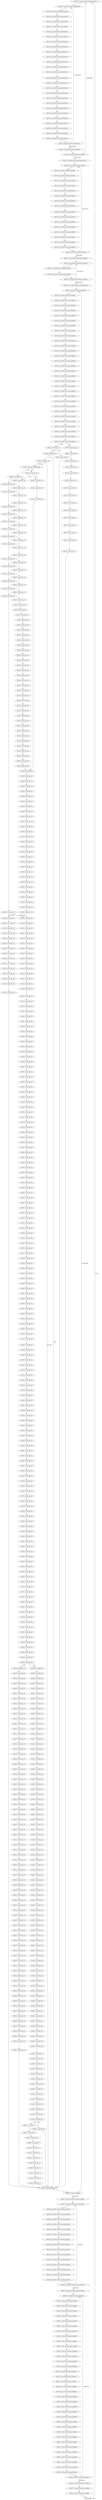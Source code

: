 digraph {
Node0x2a21e70[label="LEGUP_F_main_BB_dotloop_bodyreductionlrp..."];
Node0x2a21cd0[label="LEGUP"];
Node0x2a21cd0 -> Node0x2a21e70[label="<null>"];
Node0x2a21cd0 -> Node0x2a21cd0[label="~<null>"];
Node0x2a21f40[label="LEGUP_F_main_BB_dotloop_bodyreduction"];
Node0x2a21e70 -> Node0x2a21f40;
Node0x2a22010[label="LEGUP_F_main_BB_dotloop_bodyreduction"];
Node0x2a21f40 -> Node0x2a22010;
Node0x2a220e0[label="LEGUP_F_main_BB_dotloop_bodyreduction"];
Node0x2a22010 -> Node0x2a220e0;
Node0x2a221b0[label="LEGUP_F_main_BB_dotloop_bodyreduction"];
Node0x2a220e0 -> Node0x2a221b0;
Node0x2a22280[label="LEGUP_F_main_BB_dotloop_bodyreduction"];
Node0x2a221b0 -> Node0x2a22280;
Node0x2a22350[label="LEGUP_F_main_BB_dotloop_bodyreduction"];
Node0x2a22280 -> Node0x2a22350;
Node0x2a22420[label="LEGUP_F_main_BB_dotloop_bodyreduction"];
Node0x2a22350 -> Node0x2a22420;
Node0x2a224f0[label="LEGUP_F_main_BB_dotloop_bodyreduction"];
Node0x2a22420 -> Node0x2a224f0;
Node0x2a225c0[label="LEGUP_F_main_BB_dotloop_bodyreduction"];
Node0x2a224f0 -> Node0x2a225c0;
Node0x2a22690[label="LEGUP_F_main_BB_dotloop_bodyreduction"];
Node0x2a225c0 -> Node0x2a22690;
Node0x2a22760[label="LEGUP_F_main_BB_dotloop_bodyreduction"];
Node0x2a22690 -> Node0x2a22760;
Node0x2a22830[label="LEGUP_F_main_BB_dotloop_bodyreduction"];
Node0x2a22760 -> Node0x2a22830;
Node0x2a22900[label="LEGUP_F_main_BB_dotloop_bodyreduction"];
Node0x2a22830 -> Node0x2a22900;
Node0x2a229d0[label="LEGUP_F_main_BB_dotloop_bodyreduction"];
Node0x2a22900 -> Node0x2a229d0;
Node0x2a22aa0[label="LEGUP_F_main_BB_dotloop_bodyreduction"];
Node0x2a229d0 -> Node0x2a22aa0;
Node0x2a22b70[label="LEGUP_F_main_BB_dotloop_bodyreduction"];
Node0x2a22aa0 -> Node0x2a22b70;
Node0x2a22c40[label="LEGUP_F_main_BB_dotloop_bodyreduction"];
Node0x2a22b70 -> Node0x2a22c40;
Node0x2a22d10[label="LEGUP_F_main_BB_dotloop_bodyreduction"];
Node0x2a22c40 -> Node0x2a22d10;
Node0x2a22de0[label="LEGUP_F_main_BB_dotloop_bodyreduction"];
Node0x2a22d10 -> Node0x2a22de0;
Node0x2a22eb0[label="LEGUP_F_main_BB_dotloop_bodyreduction"];
Node0x2a22de0 -> Node0x2a22eb0;
Node0x2a22f80[label="LEGUP_F_main_BB_dotloop_bodyreduction"];
Node0x2a22eb0 -> Node0x2a22f80;
Node0x2a23050[label="LEGUP_F_main_BB_dotloop_bodyreduction"];
Node0x2a22f80 -> Node0x2a23050;
Node0x2a23120[label="LEGUP_F_main_BB_dotloop_bodyreduction"];
Node0x2a23050 -> Node0x2a23120;
Node0x2a231f0[label="LEGUP_F_main_BB_dotloop_bodyreduction"];
Node0x2a23120 -> Node0x2a231f0;
Node0x2a232c0[label="LEGUP_F_main_BB_dotloop_bodyreduction"];
Node0x2a231f0 -> Node0x2a232c0;
Node0x2a23390[label="LEGUP_F_main_BB_dotloop_bodyreduction"];
Node0x2a232c0 -> Node0x2a23390;
Node0x2a23460[label="LEGUP_F_main_BB_dotloop_bodyreduction"];
Node0x2a23390 -> Node0x2a23460;
Node0x2a23530[label="LEGUP_F_main_BB_dotloop_bodyreduction"];
Node0x2a23460 -> Node0x2a23530;
Node0x2a23600[label="LEGUP_F_main_BB_dotloop_exitreduction"];
Node0x2a23530 -> Node0x2a23600[label="%exitcond18"];
Node0x2a23530 -> Node0x2a21f40[label="~%exitcond18"];
Node0x2a236d0[label="LEGUP_F_main_BB_dotloop_exitreduction"];
Node0x2a23600 -> Node0x2a236d0;
Node0x2a237a0[label="LEGUP_F_main_BB_fusion2loop_bodydim1preh..."];
Node0x2a236d0 -> Node0x2a237a0[label="%exitcond21"];
Node0x2a236d0 -> Node0x2a21e70[label="~%exitcond21"];
Node0x2a23870[label="LEGUP_F_main_BB_fusion2loop_bodydim1"];
Node0x2a237a0 -> Node0x2a23870;
Node0x2a23940[label="LEGUP_F_main_BB_fusion2loop_bodydim1"];
Node0x2a23870 -> Node0x2a23940;
Node0x2a23a10[label="LEGUP_F_main_BB_fusion2loop_bodydim1"];
Node0x2a23940 -> Node0x2a23a10;
Node0x2a23ae0[label="LEGUP_F_main_BB_fusion2loop_bodydim1"];
Node0x2a23a10 -> Node0x2a23ae0;
Node0x2a23bb0[label="LEGUP_F_main_BB_fusion2loop_bodydim1"];
Node0x2a23ae0 -> Node0x2a23bb0;
Node0x2a23c80[label="LEGUP_F_main_BB_fusion2loop_bodydim1"];
Node0x2a23bb0 -> Node0x2a23c80;
Node0x2a23d50[label="LEGUP_F_main_BB_fusion2loop_bodydim1"];
Node0x2a23c80 -> Node0x2a23d50;
Node0x2a23e20[label="LEGUP_F_main_BB_fusion2loop_bodydim1"];
Node0x2a23d50 -> Node0x2a23e20;
Node0x2a23ef0[label="LEGUP_F_main_BB_fusion2loop_bodydim1"];
Node0x2a23e20 -> Node0x2a23ef0;
Node0x2a23fc0[label="LEGUP_F_main_BB_fusion2loop_bodydim1"];
Node0x2a23ef0 -> Node0x2a23fc0;
Node0x2a24090[label="LEGUP_F_main_BB_fusion2loop_bodydim1"];
Node0x2a23fc0 -> Node0x2a24090;
Node0x2a24160[label="LEGUP_F_main_BB_fusion2loop_bodydim1"];
Node0x2a24090 -> Node0x2a24160;
Node0x2a24230[label="LEGUP_F_main_BB_fusion2loop_bodydim1"];
Node0x2a24160 -> Node0x2a24230;
Node0x2a24300[label="LEGUP_F_main_BB_fusion2loop_bodydim1"];
Node0x2a24230 -> Node0x2a24300;
Node0x2a243d0[label="LEGUP_F_main_BB_fusion2loop_bodydim1"];
Node0x2a24300 -> Node0x2a243d0;
Node0x2a244a0[label="LEGUP_F_main_BB_fusion2loop_bodydim1"];
Node0x2a243d0 -> Node0x2a244a0;
Node0x2a24570[label="LEGUP_F_main_BB_fusion2loop_bodydim1"];
Node0x2a244a0 -> Node0x2a24570;
Node0x2a24640[label="LEGUP_F_main_BB_fusion2loop_bodydim1"];
Node0x2a24570 -> Node0x2a24640;
Node0x2a24710[label="LEGUP_F_main_BB_reduceinnerloop_bodyredu..."];
Node0x2a24640 -> Node0x2a24710[label="%exitcond14"];
Node0x2a24640 -> Node0x2a23870[label="~%exitcond14"];
Node0x2a247e0[label="LEGUP_F_main_BB_reduceinnerloop_bodyredu..."];
Node0x2a24710 -> Node0x2a247e0;
Node0x2a248b0[label="LEGUP_F_main_BB_reduceinnerloop_bodyredu..."];
Node0x2a247e0 -> Node0x2a248b0;
Node0x2a24980[label="LEGUP_F_main_BB_reduceinnerloop_bodyredu..."];
Node0x2a248b0 -> Node0x2a24980;
Node0x2a24a50[label="LEGUP_F_main_BB_reduceinnerloop_bodyredu..."];
Node0x2a24980 -> Node0x2a24a50;
Node0x2a24b20[label="LEGUP_F_main_BB_fusion1loop_bodydim1preh..."];
Node0x2a24a50 -> Node0x2a24b20[label="%exitcond12"];
Node0x2a24a50 -> Node0x2a247e0[label="~%exitcond12"];
Node0x2a24bf0[label="LEGUP_F_main_BB_fusion1loop_bodydim1"];
Node0x2a24b20 -> Node0x2a24bf0;
Node0x2a24cc0[label="LEGUP_F_main_BB_fusion1loop_bodydim1"];
Node0x2a24bf0 -> Node0x2a24cc0;
Node0x2a24d90[label="LEGUP_F_main_BB_fusion1loop_bodydim1"];
Node0x2a24cc0 -> Node0x2a24d90;
Node0x2a24e60[label="LEGUP_F_main_BB_fusion1loop_bodydim1"];
Node0x2a24d90 -> Node0x2a24e60;
Node0x2a24f30[label="LEGUP_F_main_BB_fusion1loop_bodydim1"];
Node0x2a24e60 -> Node0x2a24f30;
Node0x2a25000[label="LEGUP_F_main_BB_fusion1loop_bodydim1"];
Node0x2a24f30 -> Node0x2a25000;
Node0x2a250d0[label="LEGUP_F_main_BB_fusion1loop_bodydim1"];
Node0x2a25000 -> Node0x2a250d0;
Node0x2a251a0[label="LEGUP_F_main_BB_fusion1loop_bodydim1"];
Node0x2a250d0 -> Node0x2a251a0;
Node0x2a25270[label="LEGUP_F_main_BB_fusion1loop_bodydim1"];
Node0x2a251a0 -> Node0x2a25270;
Node0x2a25340[label="LEGUP_F_main_BB_fusion1loop_bodydim1"];
Node0x2a25270 -> Node0x2a25340;
Node0x2a25450[label="LEGUP_F_main_BB_fusion1loop_bodydim1"];
Node0x2a25340 -> Node0x2a25450;
Node0x2a25560[label="LEGUP_F_main_BB_fusion1loop_bodydim1"];
Node0x2a25450 -> Node0x2a25560;
Node0x2a25670[label="LEGUP_F_main_BB_fusion1loop_bodydim1"];
Node0x2a25560 -> Node0x2a25670;
Node0x2a25780[label="LEGUP_F_main_BB_fusion1loop_bodydim1"];
Node0x2a25670 -> Node0x2a25780;
Node0x2a25890[label="LEGUP_F_main_BB_fusion1loop_bodydim1"];
Node0x2a25780 -> Node0x2a25890;
Node0x2a259a0[label="LEGUP_F_main_BB_fusion1loop_bodydim1"];
Node0x2a25890 -> Node0x2a259a0;
Node0x2a25ab0[label="LEGUP_F_main_BB_fusion1loop_bodydim1"];
Node0x2a259a0 -> Node0x2a25ab0;
Node0x2a25bc0[label="LEGUP_F_main_BB_fusion1loop_bodydim1"];
Node0x2a25ab0 -> Node0x2a25bc0;
Node0x2a25cd0[label="LEGUP_F_main_BB_fusion1loop_bodydim1"];
Node0x2a25bc0 -> Node0x2a25cd0;
Node0x2a25de0[label="LEGUP_F_main_BB_fusion1loop_bodydim1"];
Node0x2a25cd0 -> Node0x2a25de0;
Node0x2a25ef0[label="LEGUP_F_main_BB_fusion1loop_bodydim1"];
Node0x2a25de0 -> Node0x2a25ef0;
Node0x2a26000[label="LEGUP_F_main_BB_fusion1loop_bodydim1"];
Node0x2a25ef0 -> Node0x2a26000;
Node0x2a26110[label="LEGUP_F_main_BB_fusion1loop_bodydim1"];
Node0x2a26000 -> Node0x2a26110;
Node0x2a26220[label="LEGUP_F_main_BB_fusion1loop_bodydim1"];
Node0x2a26110 -> Node0x2a26220;
Node0x2a26330[label="LEGUP_F_main_BB_fusion1loop_bodydim1"];
Node0x2a26220 -> Node0x2a26330;
Node0x2a26440[label="LEGUP_F_main_BB_fusion1loop_bodydim1"];
Node0x2a26330 -> Node0x2a26440;
Node0x2a26550[label="LEGUP_F_main_BB_fusion1loop_bodydim1"];
Node0x2a26440 -> Node0x2a26550;
Node0x2a26660[label="LEGUP_F_main_BB_fusion1loop_bodydim1"];
Node0x2a26550 -> Node0x2a26660;
Node0x2a26770[label="LEGUP_F_main_BB_fusion1loop_bodydim1"];
Node0x2a26660 -> Node0x2a26770;
Node0x2a26880[label="LEGUP_F_main_BB_fusion1loop_bodydim1"];
Node0x2a26770 -> Node0x2a26880;
Node0x2a26990[label="LEGUP_F_main_BB_fusion1loop_bodydim1"];
Node0x2a26880 -> Node0x2a26990;
Node0x2a26aa0[label="LEGUP_F_main_BB__26"];
Node0x2a26990 -> Node0x2a26aa0[label="%25"];
Node0x2a27a90[label="LEGUP_F_main_BB__28"];
Node0x2a26990 -> Node0x2a27a90[label="~%25"];
Node0x2a26bb0[label="LEGUP_F_main_BB__26"];
Node0x2a26aa0 -> Node0x2a26bb0;
Node0x2a26cc0[label="LEGUP_F_main_BB__26"];
Node0x2a26bb0 -> Node0x2a26cc0;
Node0x2a26dd0[label="LEGUP_F_main_BB__26"];
Node0x2a26cc0 -> Node0x2a26dd0;
Node0x2a26ee0[label="LEGUP_F_main_BB__26"];
Node0x2a26dd0 -> Node0x2a26ee0;
Node0x2a26ff0[label="LEGUP_F_main_BB__26"];
Node0x2a26ee0 -> Node0x2a26ff0;
Node0x2a27100[label="LEGUP_F_main_BB__26"];
Node0x2a26ff0 -> Node0x2a27100;
Node0x2a27210[label="LEGUP_F_main_BB__26"];
Node0x2a27100 -> Node0x2a27210;
Node0x2a27320[label="LEGUP_F_main_BB__26"];
Node0x2a27210 -> Node0x2a27320;
Node0x2a27430[label="LEGUP_F_main_BB__26"];
Node0x2a27320 -> Node0x2a27430;
Node0x2a27540[label="LEGUP_F_main_BB__26"];
Node0x2a27430 -> Node0x2a27540;
Node0x2a27650[label="LEGUP_F_main_BB__26"];
Node0x2a27540 -> Node0x2a27650;
Node0x2a27760[label="LEGUP_F_main_BB__26"];
Node0x2a27650 -> Node0x2a27760;
Node0x2a27870[label="LEGUP_F_main_BB__26"];
Node0x2a27760 -> Node0x2a27870;
Node0x2a27980[label="LEGUP_F_main_BB__26"];
Node0x2a27870 -> Node0x2a27980;
Node0x29f5b80[label="LEGUP_F_main_BB_expfexit"];
Node0x2a27980 -> Node0x29f5b80;
Node0x2a27ba0[label="LEGUP_F_main_BB__30"];
Node0x2a27a90 -> Node0x2a27ba0[label="%29"];
Node0x2a27cb0[label="LEGUP_F_main_BB__32"];
Node0x2a27a90 -> Node0x2a27cb0[label="~%29"];
Node0x2a27ba0 -> Node0x29f5b80;
Node0x2a27cb0 -> Node0x29f5b80[label="%33"];
Node0x2a27dc0[label="LEGUP_F_main_BB__34"];
Node0x2a27cb0 -> Node0x2a27dc0[label="~%33"];
Node0x2a27dc0 -> Node0x29f5b80[label="%or.cond"];
Node0x2a27ed0[label="LEGUP_F_main_BB_threadpresplit"];
Node0x2a27dc0 -> Node0x2a27ed0[label="~%or.cond"];
Node0x2a27fe0[label="LEGUP_F_main_BB__38"];
Node0x2a27ed0 -> Node0x2a27fe0[label="%37"];
Node0x2a2d810[label="LEGUP_F_main_BB__60"];
Node0x2a27ed0 -> Node0x2a2d810[label="~%37"];
Node0x2a280f0[label="LEGUP_F_main_BB__40"];
Node0x2a27fe0 -> Node0x2a280f0[label="%39"];
Node0x2a28420[label="LEGUP_F_main_BB__48"];
Node0x2a27fe0 -> Node0x2a28420[label="~%39"];
Node0x2a28200[label="LEGUP_F_main_BB__40"];
Node0x2a280f0 -> Node0x2a28200;
Node0x2a28310[label="LEGUP_F_main_BB__40"];
Node0x2a28200 -> Node0x2a28310;
Node0x2a2b940[label="LEGUP_F_main_BB__58"];
Node0x2a28310 -> Node0x2a2b940;
Node0x2a28530[label="LEGUP_F_main_BB__48"];
Node0x2a28420 -> Node0x2a28530;
Node0x2a28640[label="LEGUP_F_main_BB__48"];
Node0x2a28530 -> Node0x2a28640;
Node0x2a28750[label="LEGUP_F_main_BB__48"];
Node0x2a28640 -> Node0x2a28750;
Node0x2a28860[label="LEGUP_F_main_BB__48"];
Node0x2a28750 -> Node0x2a28860;
Node0x2a28970[label="LEGUP_F_main_BB__48"];
Node0x2a28860 -> Node0x2a28970;
Node0x2a28a80[label="LEGUP_F_main_BB__48"];
Node0x2a28970 -> Node0x2a28a80;
Node0x2a28b90[label="LEGUP_F_main_BB__48"];
Node0x2a28a80 -> Node0x2a28b90;
Node0x2a28ca0[label="LEGUP_F_main_BB__48"];
Node0x2a28b90 -> Node0x2a28ca0;
Node0x2a28db0[label="LEGUP_F_main_BB__48"];
Node0x2a28ca0 -> Node0x2a28db0;
Node0x2a28ec0[label="LEGUP_F_main_BB__48"];
Node0x2a28db0 -> Node0x2a28ec0;
Node0x2a28fd0[label="LEGUP_F_main_BB__48"];
Node0x2a28ec0 -> Node0x2a28fd0;
Node0x2a290e0[label="LEGUP_F_main_BB__48"];
Node0x2a28fd0 -> Node0x2a290e0;
Node0x2a291f0[label="LEGUP_F_main_BB__48"];
Node0x2a290e0 -> Node0x2a291f0;
Node0x2a29300[label="LEGUP_F_main_BB__48"];
Node0x2a291f0 -> Node0x2a29300;
Node0x2a29410[label="LEGUP_F_main_BB__48"];
Node0x2a29300 -> Node0x2a29410;
Node0x2a29520[label="LEGUP_F_main_BB__48"];
Node0x2a29410 -> Node0x2a29520;
Node0x2a29630[label="LEGUP_F_main_BB__48"];
Node0x2a29520 -> Node0x2a29630;
Node0x2a29740[label="LEGUP_F_main_BB__48"];
Node0x2a29630 -> Node0x2a29740;
Node0x2a29850[label="LEGUP_F_main_BB__48"];
Node0x2a29740 -> Node0x2a29850;
Node0x2a29960[label="LEGUP_F_main_BB__48"];
Node0x2a29850 -> Node0x2a29960;
Node0x2a29a70[label="LEGUP_F_main_BB__48"];
Node0x2a29960 -> Node0x2a29a70;
Node0x2a29b80[label="LEGUP_F_main_BB__48"];
Node0x2a29a70 -> Node0x2a29b80;
Node0x2a29c90[label="LEGUP_F_main_BB__48"];
Node0x2a29b80 -> Node0x2a29c90;
Node0x2a29da0[label="LEGUP_F_main_BB__48"];
Node0x2a29c90 -> Node0x2a29da0;
Node0x2a29eb0[label="LEGUP_F_main_BB__48"];
Node0x2a29da0 -> Node0x2a29eb0;
Node0x2a29fc0[label="LEGUP_F_main_BB__48"];
Node0x2a29eb0 -> Node0x2a29fc0;
Node0x2a2a0d0[label="LEGUP_F_main_BB__48"];
Node0x2a29fc0 -> Node0x2a2a0d0;
Node0x2a2a1e0[label="LEGUP_F_main_BB__48"];
Node0x2a2a0d0 -> Node0x2a2a1e0;
Node0x2a2a2f0[label="LEGUP_F_main_BB__48"];
Node0x2a2a1e0 -> Node0x2a2a2f0;
Node0x2a2a400[label="LEGUP_F_main_BB__48"];
Node0x2a2a2f0 -> Node0x2a2a400;
Node0x2a2a510[label="LEGUP_F_main_BB__48"];
Node0x2a2a400 -> Node0x2a2a510;
Node0x2a2a620[label="LEGUP_F_main_BB__48"];
Node0x2a2a510 -> Node0x2a2a620;
Node0x2a2a730[label="LEGUP_F_main_BB__48"];
Node0x2a2a620 -> Node0x2a2a730;
Node0x2a2a840[label="LEGUP_F_main_BB__48"];
Node0x2a2a730 -> Node0x2a2a840;
Node0x2a2a950[label="LEGUP_F_main_BB__48"];
Node0x2a2a840 -> Node0x2a2a950;
Node0x2a2aa60[label="LEGUP_F_main_BB__48"];
Node0x2a2a950 -> Node0x2a2aa60;
Node0x2a2ab70[label="LEGUP_F_main_BB__48"];
Node0x2a2aa60 -> Node0x2a2ab70;
Node0x2a2ac80[label="LEGUP_F_main_BB__48"];
Node0x2a2ab70 -> Node0x2a2ac80;
Node0x2a2ad90[label="LEGUP_F_main_BB__48"];
Node0x2a2ac80 -> Node0x2a2ad90;
Node0x2a2aea0[label="LEGUP_F_main_BB__48"];
Node0x2a2ad90 -> Node0x2a2aea0;
Node0x2a2afb0[label="LEGUP_F_main_BB__48"];
Node0x2a2aea0 -> Node0x2a2afb0;
Node0x2a2b0c0[label="LEGUP_F_main_BB__48"];
Node0x2a2afb0 -> Node0x2a2b0c0;
Node0x2a2b1d0[label="LEGUP_F_main_BB__48"];
Node0x2a2b0c0 -> Node0x2a2b1d0;
Node0x2a2b2e0[label="LEGUP_F_main_BB__48"];
Node0x2a2b1d0 -> Node0x2a2b2e0;
Node0x2a2b3f0[label="LEGUP_F_main_BB__48"];
Node0x2a2b2e0 -> Node0x2a2b3f0;
Node0x2a2b500[label="LEGUP_F_main_BB__48"];
Node0x2a2b3f0 -> Node0x2a2b500;
Node0x2a2b610[label="LEGUP_F_main_BB__48"];
Node0x2a2b500 -> Node0x2a2b610;
Node0x2a2b720[label="LEGUP_F_main_BB__48"];
Node0x2a2b610 -> Node0x2a2b720;
Node0x2a2b830[label="LEGUP_F_main_BB__48"];
Node0x2a2b720 -> Node0x2a2b830;
Node0x2a2b830 -> Node0x2a2b940;
Node0x2a2ba50[label="LEGUP_F_main_BB__58"];
Node0x2a2b940 -> Node0x2a2ba50;
Node0x2a2bb60[label="LEGUP_F_main_BB__58"];
Node0x2a2ba50 -> Node0x2a2bb60;
Node0x2a2bc70[label="LEGUP_F_main_BB__58"];
Node0x2a2bb60 -> Node0x2a2bc70;
Node0x2a2bd80[label="LEGUP_F_main_BB__58"];
Node0x2a2bc70 -> Node0x2a2bd80;
Node0x2a2be90[label="LEGUP_F_main_BB__58"];
Node0x2a2bd80 -> Node0x2a2be90;
Node0x2a2bfa0[label="LEGUP_F_main_BB__58"];
Node0x2a2be90 -> Node0x2a2bfa0;
Node0x2a2c0b0[label="LEGUP_F_main_BB__58"];
Node0x2a2bfa0 -> Node0x2a2c0b0;
Node0x2a2c1c0[label="LEGUP_F_main_BB__58"];
Node0x2a2c0b0 -> Node0x2a2c1c0;
Node0x2a2c2d0[label="LEGUP_F_main_BB__58"];
Node0x2a2c1c0 -> Node0x2a2c2d0;
Node0x2a2c3e0[label="LEGUP_F_main_BB__58"];
Node0x2a2c2d0 -> Node0x2a2c3e0;
Node0x2a2c4f0[label="LEGUP_F_main_BB__58"];
Node0x2a2c3e0 -> Node0x2a2c4f0;
Node0x2a2c600[label="LEGUP_F_main_BB__58"];
Node0x2a2c4f0 -> Node0x2a2c600;
Node0x2a2c710[label="LEGUP_F_main_BB__58"];
Node0x2a2c600 -> Node0x2a2c710;
Node0x2a2c820[label="LEGUP_F_main_BB__58"];
Node0x2a2c710 -> Node0x2a2c820;
Node0x2a2c930[label="LEGUP_F_main_BB__58"];
Node0x2a2c820 -> Node0x2a2c930;
Node0x2a2ca40[label="LEGUP_F_main_BB__58"];
Node0x2a2c930 -> Node0x2a2ca40;
Node0x2a2cb50[label="LEGUP_F_main_BB__58"];
Node0x2a2ca40 -> Node0x2a2cb50;
Node0x2a2cc60[label="LEGUP_F_main_BB__58"];
Node0x2a2cb50 -> Node0x2a2cc60;
Node0x2a2cd70[label="LEGUP_F_main_BB__58"];
Node0x2a2cc60 -> Node0x2a2cd70;
Node0x2a2ce80[label="LEGUP_F_main_BB__58"];
Node0x2a2cd70 -> Node0x2a2ce80;
Node0x2a2cf90[label="LEGUP_F_main_BB__58"];
Node0x2a2ce80 -> Node0x2a2cf90;
Node0x2a2d0a0[label="LEGUP_F_main_BB__58"];
Node0x2a2cf90 -> Node0x2a2d0a0;
Node0x2a2d1b0[label="LEGUP_F_main_BB__58"];
Node0x2a2d0a0 -> Node0x2a2d1b0;
Node0x2a2d2c0[label="LEGUP_F_main_BB__58"];
Node0x2a2d1b0 -> Node0x2a2d2c0;
Node0x2a2d3d0[label="LEGUP_F_main_BB__58"];
Node0x2a2d2c0 -> Node0x2a2d3d0;
Node0x2a2d4e0[label="LEGUP_F_main_BB__58"];
Node0x2a2d3d0 -> Node0x2a2d4e0;
Node0x2a2d5f0[label="LEGUP_F_main_BB__58"];
Node0x2a2d4e0 -> Node0x2a2d5f0;
Node0x2a2d700[label="LEGUP_F_main_BB__58"];
Node0x2a2d5f0 -> Node0x2a2d700;
Node0x2a2f900[label="LEGUP_F_main_BB__66"];
Node0x2a2d700 -> Node0x2a2f900;
Node0x2a2d920[label="LEGUP_F_main_BB__60"];
Node0x2a2d810 -> Node0x2a2d920;
Node0x2a2da30[label="LEGUP_F_main_BB__60"];
Node0x2a2d920 -> Node0x2a2da30;
Node0x2a2db40[label="LEGUP_F_main_BB__60"];
Node0x2a2da30 -> Node0x2a2db40;
Node0x2a2dc50[label="LEGUP_F_main_BB__60"];
Node0x2a2db40 -> Node0x2a2dc50;
Node0x2a2dd60[label="LEGUP_F_main_BB__60"];
Node0x2a2dc50 -> Node0x2a2dd60;
Node0x2a2de70[label="LEGUP_F_main_BB__60"];
Node0x2a2dd60 -> Node0x2a2de70;
Node0x2a2df80[label="LEGUP_F_main_BB__60"];
Node0x2a2de70 -> Node0x2a2df80;
Node0x2a2e090[label="LEGUP_F_main_BB__60"];
Node0x2a2df80 -> Node0x2a2e090;
Node0x2a2e1a0[label="LEGUP_F_main_BB__60"];
Node0x2a2e090 -> Node0x2a2e1a0;
Node0x2a2e2b0[label="LEGUP_F_main_BB__60"];
Node0x2a2e1a0 -> Node0x2a2e2b0;
Node0x2a2e3c0[label="LEGUP_F_main_BB__60"];
Node0x2a2e2b0 -> Node0x2a2e3c0;
Node0x2a2e4d0[label="LEGUP_F_main_BB__60"];
Node0x2a2e3c0 -> Node0x2a2e4d0;
Node0x2a2e5e0[label="LEGUP_F_main_BB__60"];
Node0x2a2e4d0 -> Node0x2a2e5e0;
Node0x2a2e6f0[label="LEGUP_F_main_BB__60"];
Node0x2a2e5e0 -> Node0x2a2e6f0;
Node0x2a2e800[label="LEGUP_F_main_BB__60"];
Node0x2a2e6f0 -> Node0x2a2e800;
Node0x2a2e910[label="LEGUP_F_main_BB__64"];
Node0x2a2e800 -> Node0x2a2e910[label="%or.cond54"];
Node0x2a2e800 -> Node0x2a2f900[label="~%or.cond54"];
Node0x2a2ea20[label="LEGUP_F_main_BB__64"];
Node0x2a2e910 -> Node0x2a2ea20;
Node0x2a2eb30[label="LEGUP_F_main_BB__64"];
Node0x2a2ea20 -> Node0x2a2eb30;
Node0x2a2ec40[label="LEGUP_F_main_BB__64"];
Node0x2a2eb30 -> Node0x2a2ec40;
Node0x2a2ed50[label="LEGUP_F_main_BB__64"];
Node0x2a2ec40 -> Node0x2a2ed50;
Node0x2a2ee60[label="LEGUP_F_main_BB__64"];
Node0x2a2ed50 -> Node0x2a2ee60;
Node0x2a2ef70[label="LEGUP_F_main_BB__64"];
Node0x2a2ee60 -> Node0x2a2ef70;
Node0x2a2f080[label="LEGUP_F_main_BB__64"];
Node0x2a2ef70 -> Node0x2a2f080;
Node0x2a2f190[label="LEGUP_F_main_BB__64"];
Node0x2a2f080 -> Node0x2a2f190;
Node0x2a2f2a0[label="LEGUP_F_main_BB__64"];
Node0x2a2f190 -> Node0x2a2f2a0;
Node0x2a2f3b0[label="LEGUP_F_main_BB__64"];
Node0x2a2f2a0 -> Node0x2a2f3b0;
Node0x2a2f4c0[label="LEGUP_F_main_BB__64"];
Node0x2a2f3b0 -> Node0x2a2f4c0;
Node0x2a2f5d0[label="LEGUP_F_main_BB__64"];
Node0x2a2f4c0 -> Node0x2a2f5d0;
Node0x2a2f6e0[label="LEGUP_F_main_BB__64"];
Node0x2a2f5d0 -> Node0x2a2f6e0;
Node0x2a2f7f0[label="LEGUP_F_main_BB__64"];
Node0x2a2f6e0 -> Node0x2a2f7f0;
Node0x2a2f7f0 -> Node0x29f5b80;
Node0x2a2fa10[label="LEGUP_F_main_BB__66"];
Node0x2a2f900 -> Node0x2a2fa10;
Node0x2a2fb20[label="LEGUP_F_main_BB__66"];
Node0x2a2fa10 -> Node0x2a2fb20;
Node0x2a2fc30[label="LEGUP_F_main_BB__66"];
Node0x2a2fb20 -> Node0x2a2fc30;
Node0x2a2fd40[label="LEGUP_F_main_BB__66"];
Node0x2a2fc30 -> Node0x2a2fd40;
Node0x2a2fe50[label="LEGUP_F_main_BB__66"];
Node0x2a2fd40 -> Node0x2a2fe50;
Node0x2a2ff60[label="LEGUP_F_main_BB__66"];
Node0x2a2fe50 -> Node0x2a2ff60;
Node0x2a30070[label="LEGUP_F_main_BB__66"];
Node0x2a2ff60 -> Node0x2a30070;
Node0x2a30180[label="LEGUP_F_main_BB__66"];
Node0x2a30070 -> Node0x2a30180;
Node0x2a30290[label="LEGUP_F_main_BB__66"];
Node0x2a30180 -> Node0x2a30290;
Node0x2a303a0[label="LEGUP_F_main_BB__66"];
Node0x2a30290 -> Node0x2a303a0;
Node0x2a304b0[label="LEGUP_F_main_BB__66"];
Node0x2a303a0 -> Node0x2a304b0;
Node0x2a305c0[label="LEGUP_F_main_BB__66"];
Node0x2a304b0 -> Node0x2a305c0;
Node0x2a306d0[label="LEGUP_F_main_BB__66"];
Node0x2a305c0 -> Node0x2a306d0;
Node0x2a307e0[label="LEGUP_F_main_BB__66"];
Node0x2a306d0 -> Node0x2a307e0;
Node0x2a308f0[label="LEGUP_F_main_BB__66"];
Node0x2a307e0 -> Node0x2a308f0;
Node0x2a30a00[label="LEGUP_F_main_BB__66"];
Node0x2a308f0 -> Node0x2a30a00;
Node0x2a30b10[label="LEGUP_F_main_BB__66"];
Node0x2a30a00 -> Node0x2a30b10;
Node0x2a30c20[label="LEGUP_F_main_BB__66"];
Node0x2a30b10 -> Node0x2a30c20;
Node0x2a30d30[label="LEGUP_F_main_BB__66"];
Node0x2a30c20 -> Node0x2a30d30;
Node0x2a30e40[label="LEGUP_F_main_BB__66"];
Node0x2a30d30 -> Node0x2a30e40;
Node0x2a30f50[label="LEGUP_F_main_BB__66"];
Node0x2a30e40 -> Node0x2a30f50;
Node0x2a31060[label="LEGUP_F_main_BB__66"];
Node0x2a30f50 -> Node0x2a31060;
Node0x2a31170[label="LEGUP_F_main_BB__66"];
Node0x2a31060 -> Node0x2a31170;
Node0x2a31280[label="LEGUP_F_main_BB__66"];
Node0x2a31170 -> Node0x2a31280;
Node0x2a31390[label="LEGUP_F_main_BB__66"];
Node0x2a31280 -> Node0x2a31390;
Node0x2a314a0[label="LEGUP_F_main_BB__66"];
Node0x2a31390 -> Node0x2a314a0;
Node0x2a315b0[label="LEGUP_F_main_BB__66"];
Node0x2a314a0 -> Node0x2a315b0;
Node0x2a316c0[label="LEGUP_F_main_BB__66"];
Node0x2a315b0 -> Node0x2a316c0;
Node0x2a317d0[label="LEGUP_F_main_BB__66"];
Node0x2a316c0 -> Node0x2a317d0;
Node0x2a318e0[label="LEGUP_F_main_BB__66"];
Node0x2a317d0 -> Node0x2a318e0;
Node0x2a319f0[label="LEGUP_F_main_BB__66"];
Node0x2a318e0 -> Node0x2a319f0;
Node0x2a31b00[label="LEGUP_F_main_BB__66"];
Node0x2a319f0 -> Node0x2a31b00;
Node0x2a31c10[label="LEGUP_F_main_BB__66"];
Node0x2a31b00 -> Node0x2a31c10;
Node0x2a31d20[label="LEGUP_F_main_BB__66"];
Node0x2a31c10 -> Node0x2a31d20;
Node0x2a31e30[label="LEGUP_F_main_BB__66"];
Node0x2a31d20 -> Node0x2a31e30;
Node0x2a31f40[label="LEGUP_F_main_BB__66"];
Node0x2a31e30 -> Node0x2a31f40;
Node0x2a32050[label="LEGUP_F_main_BB__66"];
Node0x2a31f40 -> Node0x2a32050;
Node0x2a32160[label="LEGUP_F_main_BB__66"];
Node0x2a32050 -> Node0x2a32160;
Node0x2a32270[label="LEGUP_F_main_BB__66"];
Node0x2a32160 -> Node0x2a32270;
Node0x2a32380[label="LEGUP_F_main_BB__66"];
Node0x2a32270 -> Node0x2a32380;
Node0x2a32490[label="LEGUP_F_main_BB__66"];
Node0x2a32380 -> Node0x2a32490;
Node0x2a325a0[label="LEGUP_F_main_BB__66"];
Node0x2a32490 -> Node0x2a325a0;
Node0x2a326b0[label="LEGUP_F_main_BB__66"];
Node0x2a325a0 -> Node0x2a326b0;
Node0x2a327c0[label="LEGUP_F_main_BB__66"];
Node0x2a326b0 -> Node0x2a327c0;
Node0x2a328d0[label="LEGUP_F_main_BB__66"];
Node0x2a327c0 -> Node0x2a328d0;
Node0x2a329e0[label="LEGUP_F_main_BB__66"];
Node0x2a328d0 -> Node0x2a329e0;
Node0x2a32af0[label="LEGUP_F_main_BB__66"];
Node0x2a329e0 -> Node0x2a32af0;
Node0x2a32c00[label="LEGUP_F_main_BB__66"];
Node0x2a32af0 -> Node0x2a32c00;
Node0x2a32d10[label="LEGUP_F_main_BB__66"];
Node0x2a32c00 -> Node0x2a32d10;
Node0x2a32e20[label="LEGUP_F_main_BB__66"];
Node0x2a32d10 -> Node0x2a32e20;
Node0x2a32f30[label="LEGUP_F_main_BB__66"];
Node0x2a32e20 -> Node0x2a32f30;
Node0x2a33040[label="LEGUP_F_main_BB__66"];
Node0x2a32f30 -> Node0x2a33040;
Node0x2a33150[label="LEGUP_F_main_BB__66"];
Node0x2a33040 -> Node0x2a33150;
Node0x2a33260[label="LEGUP_F_main_BB__66"];
Node0x2a33150 -> Node0x2a33260;
Node0x2a33370[label="LEGUP_F_main_BB__66"];
Node0x2a33260 -> Node0x2a33370;
Node0x2a33480[label="LEGUP_F_main_BB__66"];
Node0x2a33370 -> Node0x2a33480;
Node0x2a33590[label="LEGUP_F_main_BB__66"];
Node0x2a33480 -> Node0x2a33590;
Node0x2a336a0[label="LEGUP_F_main_BB__66"];
Node0x2a33590 -> Node0x2a336a0;
Node0x2a337b0[label="LEGUP_F_main_BB__66"];
Node0x2a336a0 -> Node0x2a337b0;
Node0x2a338c0[label="LEGUP_F_main_BB__66"];
Node0x2a337b0 -> Node0x2a338c0;
Node0x2a339d0[label="LEGUP_F_main_BB__66"];
Node0x2a338c0 -> Node0x2a339d0;
Node0x2a33ae0[label="LEGUP_F_main_BB__66"];
Node0x2a339d0 -> Node0x2a33ae0;
Node0x2a33bf0[label="LEGUP_F_main_BB__66"];
Node0x2a33ae0 -> Node0x2a33bf0;
Node0x2a33d00[label="LEGUP_F_main_BB__66"];
Node0x2a33bf0 -> Node0x2a33d00;
Node0x2a33e10[label="LEGUP_F_main_BB__66"];
Node0x2a33d00 -> Node0x2a33e10;
Node0x2a33f20[label="LEGUP_F_main_BB__66"];
Node0x2a33e10 -> Node0x2a33f20;
Node0x2a34030[label="LEGUP_F_main_BB__66"];
Node0x2a33f20 -> Node0x2a34030;
Node0x2a34140[label="LEGUP_F_main_BB__66"];
Node0x2a34030 -> Node0x2a34140;
Node0x2a34250[label="LEGUP_F_main_BB__66"];
Node0x2a34140 -> Node0x2a34250;
Node0x2a34360[label="LEGUP_F_main_BB__66"];
Node0x2a34250 -> Node0x2a34360;
Node0x2a34470[label="LEGUP_F_main_BB__66"];
Node0x2a34360 -> Node0x2a34470;
Node0x2a34580[label="LEGUP_F_main_BB__66"];
Node0x2a34470 -> Node0x2a34580;
Node0x2a34690[label="LEGUP_F_main_BB__66"];
Node0x2a34580 -> Node0x2a34690;
Node0x2a347a0[label="LEGUP_F_main_BB__66"];
Node0x2a34690 -> Node0x2a347a0;
Node0x2a348b0[label="LEGUP_F_main_BB__66"];
Node0x2a347a0 -> Node0x2a348b0;
Node0x2a349c0[label="LEGUP_F_main_BB__66"];
Node0x2a348b0 -> Node0x2a349c0;
Node0x2a34ad0[label="LEGUP_F_main_BB__66"];
Node0x2a349c0 -> Node0x2a34ad0;
Node0x2a34be0[label="LEGUP_F_main_BB__66"];
Node0x2a34ad0 -> Node0x2a34be0;
Node0x2a34cf0[label="LEGUP_F_main_BB__66"];
Node0x2a34be0 -> Node0x2a34cf0;
Node0x2a34e00[label="LEGUP_F_main_BB__66"];
Node0x2a34cf0 -> Node0x2a34e00;
Node0x2a34f10[label="LEGUP_F_main_BB__66"];
Node0x2a34e00 -> Node0x2a34f10;
Node0x2a35020[label="LEGUP_F_main_BB__66"];
Node0x2a34f10 -> Node0x2a35020;
Node0x2a35130[label="LEGUP_F_main_BB__66"];
Node0x2a35020 -> Node0x2a35130;
Node0x2a35240[label="LEGUP_F_main_BB__66"];
Node0x2a35130 -> Node0x2a35240;
Node0x2a35350[label="LEGUP_F_main_BB__66"];
Node0x2a35240 -> Node0x2a35350;
Node0x2a35460[label="LEGUP_F_main_BB__66"];
Node0x2a35350 -> Node0x2a35460;
Node0x2a35570[label="LEGUP_F_main_BB__66"];
Node0x2a35460 -> Node0x2a35570;
Node0x2a35680[label="LEGUP_F_main_BB__66"];
Node0x2a35570 -> Node0x2a35680;
Node0x2a35790[label="LEGUP_F_main_BB__66"];
Node0x2a35680 -> Node0x2a35790;
Node0x2a358a0[label="LEGUP_F_main_BB__66"];
Node0x2a35790 -> Node0x2a358a0;
Node0x2a359b0[label="LEGUP_F_main_BB__66"];
Node0x2a358a0 -> Node0x2a359b0;
Node0x2a35ac0[label="LEGUP_F_main_BB__66"];
Node0x2a359b0 -> Node0x2a35ac0;
Node0x2a35bd0[label="LEGUP_F_main_BB__66"];
Node0x2a35ac0 -> Node0x2a35bd0;
Node0x2a35ce0[label="LEGUP_F_main_BB__66"];
Node0x2a35bd0 -> Node0x2a35ce0;
Node0x2a35df0[label="LEGUP_F_main_BB__66"];
Node0x2a35ce0 -> Node0x2a35df0;
Node0x2a35f00[label="LEGUP_F_main_BB__66"];
Node0x2a35df0 -> Node0x2a35f00;
Node0x2a36010[label="LEGUP_F_main_BB__66"];
Node0x2a35f00 -> Node0x2a36010;
Node0x2a36120[label="LEGUP_F_main_BB__66"];
Node0x2a36010 -> Node0x2a36120;
Node0x2a36230[label="LEGUP_F_main_BB__66"];
Node0x2a36120 -> Node0x2a36230;
Node0x2a36340[label="LEGUP_F_main_BB__66"];
Node0x2a36230 -> Node0x2a36340;
Node0x2a36450[label="LEGUP_F_main_BB__66"];
Node0x2a36340 -> Node0x2a36450;
Node0x2a36560[label="LEGUP_F_main_BB__66"];
Node0x2a36450 -> Node0x2a36560;
Node0x2a36670[label="LEGUP_F_main_BB__66"];
Node0x2a36560 -> Node0x2a36670;
Node0x2a36780[label="LEGUP_F_main_BB__66"];
Node0x2a36670 -> Node0x2a36780;
Node0x2a36890[label="LEGUP_F_main_BB__66"];
Node0x2a36780 -> Node0x2a36890;
Node0x2a369a0[label="LEGUP_F_main_BB__66"];
Node0x2a36890 -> Node0x2a369a0;
Node0x2a36ab0[label="LEGUP_F_main_BB__66"];
Node0x2a369a0 -> Node0x2a36ab0;
Node0x2a36bc0[label="LEGUP_F_main_BB__66"];
Node0x2a36ab0 -> Node0x2a36bc0;
Node0x2a36cd0[label="LEGUP_F_main_BB__66"];
Node0x2a36bc0 -> Node0x2a36cd0;
Node0x2a36de0[label="LEGUP_F_main_BB__66"];
Node0x2a36cd0 -> Node0x2a36de0;
Node0x2a36ef0[label="LEGUP_F_main_BB__66"];
Node0x2a36de0 -> Node0x2a36ef0;
Node0x2a37000[label="LEGUP_F_main_BB__66"];
Node0x2a36ef0 -> Node0x2a37000;
Node0x2a37110[label="LEGUP_F_main_BB__66"];
Node0x2a37000 -> Node0x2a37110;
Node0x2a37220[label="LEGUP_F_main_BB__66"];
Node0x2a37110 -> Node0x2a37220;
Node0x2a37330[label="LEGUP_F_main_BB__66"];
Node0x2a37220 -> Node0x2a37330;
Node0x29e7b50[label="LEGUP_F_main_BB__66"];
Node0x2a37330 -> Node0x29e7b50;
Node0x29e7c60[label="LEGUP_F_main_BB__66"];
Node0x29e7b50 -> Node0x29e7c60;
Node0x29e7d70[label="LEGUP_F_main_BB__66"];
Node0x29e7c60 -> Node0x29e7d70;
Node0x29e7e80[label="LEGUP_F_main_BB__66"];
Node0x29e7d70 -> Node0x29e7e80;
Node0x29e7f90[label="LEGUP_F_main_BB__66"];
Node0x29e7e80 -> Node0x29e7f90;
Node0x29e80a0[label="LEGUP_F_main_BB__66"];
Node0x29e7f90 -> Node0x29e80a0;
Node0x29e81b0[label="LEGUP_F_main_BB__66"];
Node0x29e80a0 -> Node0x29e81b0;
Node0x29e82c0[label="LEGUP_F_main_BB__66"];
Node0x29e81b0 -> Node0x29e82c0;
Node0x29e83d0[label="LEGUP_F_main_BB__66"];
Node0x29e82c0 -> Node0x29e83d0;
Node0x29e84e0[label="LEGUP_F_main_BB__66"];
Node0x29e83d0 -> Node0x29e84e0;
Node0x29e85f0[label="LEGUP_F_main_BB__66"];
Node0x29e84e0 -> Node0x29e85f0;
Node0x29e8700[label="LEGUP_F_main_BB__66"];
Node0x29e85f0 -> Node0x29e8700;
Node0x29e8810[label="LEGUP_F_main_BB__66"];
Node0x29e8700 -> Node0x29e8810;
Node0x29e8920[label="LEGUP_F_main_BB__66"];
Node0x29e8810 -> Node0x29e8920;
Node0x29e8a30[label="LEGUP_F_main_BB__66"];
Node0x29e8920 -> Node0x29e8a30;
Node0x29e8b40[label="LEGUP_F_main_BB__66"];
Node0x29e8a30 -> Node0x29e8b40;
Node0x29e8c50[label="LEGUP_F_main_BB__66"];
Node0x29e8b40 -> Node0x29e8c50;
Node0x29e8d60[label="LEGUP_F_main_BB__66"];
Node0x29e8c50 -> Node0x29e8d60;
Node0x29e8e70[label="LEGUP_F_main_BB__66"];
Node0x29e8d60 -> Node0x29e8e70;
Node0x29e8f80[label="LEGUP_F_main_BB__66"];
Node0x29e8e70 -> Node0x29e8f80;
Node0x29e9090[label="LEGUP_F_main_BB__66"];
Node0x29e8f80 -> Node0x29e9090;
Node0x29e91a0[label="LEGUP_F_main_BB__66"];
Node0x29e9090 -> Node0x29e91a0;
Node0x29e92b0[label="LEGUP_F_main_BB__66"];
Node0x29e91a0 -> Node0x29e92b0;
Node0x29e93c0[label="LEGUP_F_main_BB__66"];
Node0x29e92b0 -> Node0x29e93c0;
Node0x29e94d0[label="LEGUP_F_main_BB__66"];
Node0x29e93c0 -> Node0x29e94d0;
Node0x29e95e0[label="LEGUP_F_main_BB__66"];
Node0x29e94d0 -> Node0x29e95e0;
Node0x29e96f0[label="LEGUP_F_main_BB__66"];
Node0x29e95e0 -> Node0x29e96f0;
Node0x29e9800[label="LEGUP_F_main_BB__66"];
Node0x29e96f0 -> Node0x29e9800;
Node0x29e9910[label="LEGUP_F_main_BB__66"];
Node0x29e9800 -> Node0x29e9910;
Node0x29e9a20[label="LEGUP_F_main_BB__66"];
Node0x29e9910 -> Node0x29e9a20;
Node0x29e9b30[label="LEGUP_F_main_BB__66"];
Node0x29e9a20 -> Node0x29e9b30;
Node0x29e9c40[label="LEGUP_F_main_BB__66"];
Node0x29e9b30 -> Node0x29e9c40;
Node0x29e9d50[label="LEGUP_F_main_BB__80"];
Node0x29e9c40 -> Node0x29e9d50[label="%78"];
Node0x29eee10[label="LEGUP_F_main_BB__85"];
Node0x29e9c40 -> Node0x29eee10[label="~%78"];
Node0x29e9e60[label="LEGUP_F_main_BB__80"];
Node0x29e9d50 -> Node0x29e9e60;
Node0x29e9f70[label="LEGUP_F_main_BB__80"];
Node0x29e9e60 -> Node0x29e9f70;
Node0x29ea080[label="LEGUP_F_main_BB__80"];
Node0x29e9f70 -> Node0x29ea080;
Node0x29ea190[label="LEGUP_F_main_BB__80"];
Node0x29ea080 -> Node0x29ea190;
Node0x29ea2a0[label="LEGUP_F_main_BB__80"];
Node0x29ea190 -> Node0x29ea2a0;
Node0x29ea3b0[label="LEGUP_F_main_BB__80"];
Node0x29ea2a0 -> Node0x29ea3b0;
Node0x29ea4c0[label="LEGUP_F_main_BB__80"];
Node0x29ea3b0 -> Node0x29ea4c0;
Node0x29ea5d0[label="LEGUP_F_main_BB__80"];
Node0x29ea4c0 -> Node0x29ea5d0;
Node0x29ea6e0[label="LEGUP_F_main_BB__80"];
Node0x29ea5d0 -> Node0x29ea6e0;
Node0x29ea7f0[label="LEGUP_F_main_BB__80"];
Node0x29ea6e0 -> Node0x29ea7f0;
Node0x29ea900[label="LEGUP_F_main_BB__80"];
Node0x29ea7f0 -> Node0x29ea900;
Node0x29eaa10[label="LEGUP_F_main_BB__80"];
Node0x29ea900 -> Node0x29eaa10;
Node0x29eab20[label="LEGUP_F_main_BB__80"];
Node0x29eaa10 -> Node0x29eab20;
Node0x29eac30[label="LEGUP_F_main_BB__80"];
Node0x29eab20 -> Node0x29eac30;
Node0x29ead40[label="LEGUP_F_main_BB__80"];
Node0x29eac30 -> Node0x29ead40;
Node0x29eae50[label="LEGUP_F_main_BB__80"];
Node0x29ead40 -> Node0x29eae50;
Node0x29eaf60[label="LEGUP_F_main_BB__80"];
Node0x29eae50 -> Node0x29eaf60;
Node0x29eb070[label="LEGUP_F_main_BB__80"];
Node0x29eaf60 -> Node0x29eb070;
Node0x29eb180[label="LEGUP_F_main_BB__80"];
Node0x29eb070 -> Node0x29eb180;
Node0x29eb290[label="LEGUP_F_main_BB__80"];
Node0x29eb180 -> Node0x29eb290;
Node0x29eb3a0[label="LEGUP_F_main_BB__80"];
Node0x29eb290 -> Node0x29eb3a0;
Node0x29eb4b0[label="LEGUP_F_main_BB__80"];
Node0x29eb3a0 -> Node0x29eb4b0;
Node0x29eb5c0[label="LEGUP_F_main_BB__80"];
Node0x29eb4b0 -> Node0x29eb5c0;
Node0x29eb6d0[label="LEGUP_F_main_BB__80"];
Node0x29eb5c0 -> Node0x29eb6d0;
Node0x29eb7e0[label="LEGUP_F_main_BB__80"];
Node0x29eb6d0 -> Node0x29eb7e0;
Node0x29eb8f0[label="LEGUP_F_main_BB__80"];
Node0x29eb7e0 -> Node0x29eb8f0;
Node0x29eba00[label="LEGUP_F_main_BB__80"];
Node0x29eb8f0 -> Node0x29eba00;
Node0x29ebb10[label="LEGUP_F_main_BB__80"];
Node0x29eba00 -> Node0x29ebb10;
Node0x29ebc20[label="LEGUP_F_main_BB__80"];
Node0x29ebb10 -> Node0x29ebc20;
Node0x29ebd30[label="LEGUP_F_main_BB__80"];
Node0x29ebc20 -> Node0x29ebd30;
Node0x29ebe40[label="LEGUP_F_main_BB__80"];
Node0x29ebd30 -> Node0x29ebe40;
Node0x29ebf50[label="LEGUP_F_main_BB__80"];
Node0x29ebe40 -> Node0x29ebf50;
Node0x29ec060[label="LEGUP_F_main_BB__80"];
Node0x29ebf50 -> Node0x29ec060;
Node0x29ec170[label="LEGUP_F_main_BB__80"];
Node0x29ec060 -> Node0x29ec170;
Node0x29ec280[label="LEGUP_F_main_BB__80"];
Node0x29ec170 -> Node0x29ec280;
Node0x29ec390[label="LEGUP_F_main_BB__80"];
Node0x29ec280 -> Node0x29ec390;
Node0x29ec4a0[label="LEGUP_F_main_BB__80"];
Node0x29ec390 -> Node0x29ec4a0;
Node0x29ec5b0[label="LEGUP_F_main_BB__80"];
Node0x29ec4a0 -> Node0x29ec5b0;
Node0x29ec6c0[label="LEGUP_F_main_BB__80"];
Node0x29ec5b0 -> Node0x29ec6c0;
Node0x29ec7d0[label="LEGUP_F_main_BB__80"];
Node0x29ec6c0 -> Node0x29ec7d0;
Node0x29ec8e0[label="LEGUP_F_main_BB__80"];
Node0x29ec7d0 -> Node0x29ec8e0;
Node0x29ec9f0[label="LEGUP_F_main_BB__80"];
Node0x29ec8e0 -> Node0x29ec9f0;
Node0x29ecb00[label="LEGUP_F_main_BB__80"];
Node0x29ec9f0 -> Node0x29ecb00;
Node0x29ecc10[label="LEGUP_F_main_BB__80"];
Node0x29ecb00 -> Node0x29ecc10;
Node0x29ecd20[label="LEGUP_F_main_BB__80"];
Node0x29ecc10 -> Node0x29ecd20;
Node0x29ece30[label="LEGUP_F_main_BB__80"];
Node0x29ecd20 -> Node0x29ece30;
Node0x29ecf40[label="LEGUP_F_main_BB__80"];
Node0x29ece30 -> Node0x29ecf40;
Node0x29ed050[label="LEGUP_F_main_BB__80"];
Node0x29ecf40 -> Node0x29ed050;
Node0x29ed160[label="LEGUP_F_main_BB__80"];
Node0x29ed050 -> Node0x29ed160;
Node0x29ed270[label="LEGUP_F_main_BB__80"];
Node0x29ed160 -> Node0x29ed270;
Node0x29ed380[label="LEGUP_F_main_BB__80"];
Node0x29ed270 -> Node0x29ed380;
Node0x29ed490[label="LEGUP_F_main_BB__80"];
Node0x29ed380 -> Node0x29ed490;
Node0x29ed5a0[label="LEGUP_F_main_BB__80"];
Node0x29ed490 -> Node0x29ed5a0;
Node0x29ed6b0[label="LEGUP_F_main_BB__80"];
Node0x29ed5a0 -> Node0x29ed6b0;
Node0x29ed7c0[label="LEGUP_F_main_BB__80"];
Node0x29ed6b0 -> Node0x29ed7c0;
Node0x29ed8d0[label="LEGUP_F_main_BB__80"];
Node0x29ed7c0 -> Node0x29ed8d0;
Node0x29ed9e0[label="LEGUP_F_main_BB__80"];
Node0x29ed8d0 -> Node0x29ed9e0;
Node0x29edaf0[label="LEGUP_F_main_BB__80"];
Node0x29ed9e0 -> Node0x29edaf0;
Node0x29edc00[label="LEGUP_F_main_BB__80"];
Node0x29edaf0 -> Node0x29edc00;
Node0x29edd10[label="LEGUP_F_main_BB__80"];
Node0x29edc00 -> Node0x29edd10;
Node0x29ede20[label="LEGUP_F_main_BB__80"];
Node0x29edd10 -> Node0x29ede20;
Node0x29edf30[label="LEGUP_F_main_BB__80"];
Node0x29ede20 -> Node0x29edf30;
Node0x29ee040[label="LEGUP_F_main_BB__80"];
Node0x29edf30 -> Node0x29ee040;
Node0x29ee150[label="LEGUP_F_main_BB__80"];
Node0x29ee040 -> Node0x29ee150;
Node0x29ee260[label="LEGUP_F_main_BB__80"];
Node0x29ee150 -> Node0x29ee260;
Node0x29ee370[label="LEGUP_F_main_BB__80"];
Node0x29ee260 -> Node0x29ee370;
Node0x29ee480[label="LEGUP_F_main_BB__80"];
Node0x29ee370 -> Node0x29ee480;
Node0x29ee590[label="LEGUP_F_main_BB__80"];
Node0x29ee480 -> Node0x29ee590;
Node0x29ee6a0[label="LEGUP_F_main_BB__80"];
Node0x29ee590 -> Node0x29ee6a0;
Node0x29ee7b0[label="LEGUP_F_main_BB__80"];
Node0x29ee6a0 -> Node0x29ee7b0;
Node0x29ee8c0[label="LEGUP_F_main_BB__80"];
Node0x29ee7b0 -> Node0x29ee8c0;
Node0x29ee9d0[label="LEGUP_F_main_BB__80"];
Node0x29ee8c0 -> Node0x29ee9d0;
Node0x29eeae0[label="LEGUP_F_main_BB__80"];
Node0x29ee9d0 -> Node0x29eeae0;
Node0x29eebf0[label="LEGUP_F_main_BB__80"];
Node0x29eeae0 -> Node0x29eebf0;
Node0x29eed00[label="LEGUP_F_main_BB__80"];
Node0x29eebf0 -> Node0x29eed00;
Node0x29eed00 -> Node0x29f5b80;
Node0x29eef20[label="LEGUP_F_main_BB__85"];
Node0x29eee10 -> Node0x29eef20;
Node0x29ef030[label="LEGUP_F_main_BB__85"];
Node0x29eef20 -> Node0x29ef030;
Node0x29ef140[label="LEGUP_F_main_BB__85"];
Node0x29ef030 -> Node0x29ef140;
Node0x29ef250[label="LEGUP_F_main_BB__85"];
Node0x29ef140 -> Node0x29ef250;
Node0x29ef360[label="LEGUP_F_main_BB__85"];
Node0x29ef250 -> Node0x29ef360;
Node0x29ef470[label="LEGUP_F_main_BB__85"];
Node0x29ef360 -> Node0x29ef470;
Node0x29ef580[label="LEGUP_F_main_BB__85"];
Node0x29ef470 -> Node0x29ef580;
Node0x29ef690[label="LEGUP_F_main_BB__85"];
Node0x29ef580 -> Node0x29ef690;
Node0x29ef7a0[label="LEGUP_F_main_BB__85"];
Node0x29ef690 -> Node0x29ef7a0;
Node0x29ef8b0[label="LEGUP_F_main_BB__85"];
Node0x29ef7a0 -> Node0x29ef8b0;
Node0x29ef9c0[label="LEGUP_F_main_BB__85"];
Node0x29ef8b0 -> Node0x29ef9c0;
Node0x29efad0[label="LEGUP_F_main_BB__85"];
Node0x29ef9c0 -> Node0x29efad0;
Node0x29efbe0[label="LEGUP_F_main_BB__85"];
Node0x29efad0 -> Node0x29efbe0;
Node0x29efcf0[label="LEGUP_F_main_BB__85"];
Node0x29efbe0 -> Node0x29efcf0;
Node0x29efe00[label="LEGUP_F_main_BB__85"];
Node0x29efcf0 -> Node0x29efe00;
Node0x29eff10[label="LEGUP_F_main_BB__85"];
Node0x29efe00 -> Node0x29eff10;
Node0x29f0020[label="LEGUP_F_main_BB__85"];
Node0x29eff10 -> Node0x29f0020;
Node0x29f0130[label="LEGUP_F_main_BB__85"];
Node0x29f0020 -> Node0x29f0130;
Node0x29f0240[label="LEGUP_F_main_BB__85"];
Node0x29f0130 -> Node0x29f0240;
Node0x29f0350[label="LEGUP_F_main_BB__85"];
Node0x29f0240 -> Node0x29f0350;
Node0x29f0460[label="LEGUP_F_main_BB__85"];
Node0x29f0350 -> Node0x29f0460;
Node0x29f0570[label="LEGUP_F_main_BB__85"];
Node0x29f0460 -> Node0x29f0570;
Node0x29f0680[label="LEGUP_F_main_BB__85"];
Node0x29f0570 -> Node0x29f0680;
Node0x29f0790[label="LEGUP_F_main_BB__85"];
Node0x29f0680 -> Node0x29f0790;
Node0x29f08a0[label="LEGUP_F_main_BB__85"];
Node0x29f0790 -> Node0x29f08a0;
Node0x29f09b0[label="LEGUP_F_main_BB__85"];
Node0x29f08a0 -> Node0x29f09b0;
Node0x29f0ac0[label="LEGUP_F_main_BB__85"];
Node0x29f09b0 -> Node0x29f0ac0;
Node0x29f0bd0[label="LEGUP_F_main_BB__85"];
Node0x29f0ac0 -> Node0x29f0bd0;
Node0x29f0ce0[label="LEGUP_F_main_BB__85"];
Node0x29f0bd0 -> Node0x29f0ce0;
Node0x29f0df0[label="LEGUP_F_main_BB__85"];
Node0x29f0ce0 -> Node0x29f0df0;
Node0x29f0f00[label="LEGUP_F_main_BB__85"];
Node0x29f0df0 -> Node0x29f0f00;
Node0x29f1010[label="LEGUP_F_main_BB__85"];
Node0x29f0f00 -> Node0x29f1010;
Node0x29f1120[label="LEGUP_F_main_BB__85"];
Node0x29f1010 -> Node0x29f1120;
Node0x29f1230[label="LEGUP_F_main_BB__85"];
Node0x29f1120 -> Node0x29f1230;
Node0x29f1340[label="LEGUP_F_main_BB__85"];
Node0x29f1230 -> Node0x29f1340;
Node0x29f1450[label="LEGUP_F_main_BB__85"];
Node0x29f1340 -> Node0x29f1450;
Node0x29f1560[label="LEGUP_F_main_BB__85"];
Node0x29f1450 -> Node0x29f1560;
Node0x29f1670[label="LEGUP_F_main_BB__85"];
Node0x29f1560 -> Node0x29f1670;
Node0x29f1780[label="LEGUP_F_main_BB__85"];
Node0x29f1670 -> Node0x29f1780;
Node0x29f1890[label="LEGUP_F_main_BB__85"];
Node0x29f1780 -> Node0x29f1890;
Node0x29f19a0[label="LEGUP_F_main_BB__85"];
Node0x29f1890 -> Node0x29f19a0;
Node0x29f1ab0[label="LEGUP_F_main_BB__85"];
Node0x29f19a0 -> Node0x29f1ab0;
Node0x29f1bc0[label="LEGUP_F_main_BB__85"];
Node0x29f1ab0 -> Node0x29f1bc0;
Node0x29f1cd0[label="LEGUP_F_main_BB__85"];
Node0x29f1bc0 -> Node0x29f1cd0;
Node0x29f1de0[label="LEGUP_F_main_BB__85"];
Node0x29f1cd0 -> Node0x29f1de0;
Node0x29f1ef0[label="LEGUP_F_main_BB__85"];
Node0x29f1de0 -> Node0x29f1ef0;
Node0x29f2000[label="LEGUP_F_main_BB__85"];
Node0x29f1ef0 -> Node0x29f2000;
Node0x29f2110[label="LEGUP_F_main_BB__85"];
Node0x29f2000 -> Node0x29f2110;
Node0x29f2220[label="LEGUP_F_main_BB__85"];
Node0x29f2110 -> Node0x29f2220;
Node0x29f2330[label="LEGUP_F_main_BB__85"];
Node0x29f2220 -> Node0x29f2330;
Node0x29f2440[label="LEGUP_F_main_BB__85"];
Node0x29f2330 -> Node0x29f2440;
Node0x29f2550[label="LEGUP_F_main_BB__85"];
Node0x29f2440 -> Node0x29f2550;
Node0x29f2660[label="LEGUP_F_main_BB__85"];
Node0x29f2550 -> Node0x29f2660;
Node0x29f2770[label="LEGUP_F_main_BB__85"];
Node0x29f2660 -> Node0x29f2770;
Node0x29f2880[label="LEGUP_F_main_BB__85"];
Node0x29f2770 -> Node0x29f2880;
Node0x29f2990[label="LEGUP_F_main_BB__85"];
Node0x29f2880 -> Node0x29f2990;
Node0x29f2aa0[label="LEGUP_F_main_BB__85"];
Node0x29f2990 -> Node0x29f2aa0;
Node0x29f2bb0[label="LEGUP_F_main_BB__85"];
Node0x29f2aa0 -> Node0x29f2bb0;
Node0x29f2cc0[label="LEGUP_F_main_BB__85"];
Node0x29f2bb0 -> Node0x29f2cc0;
Node0x29f2dd0[label="LEGUP_F_main_BB__85"];
Node0x29f2cc0 -> Node0x29f2dd0;
Node0x29f2ee0[label="LEGUP_F_main_BB__85"];
Node0x29f2dd0 -> Node0x29f2ee0;
Node0x29f2ff0[label="LEGUP_F_main_BB__85"];
Node0x29f2ee0 -> Node0x29f2ff0;
Node0x29f3100[label="LEGUP_F_main_BB__85"];
Node0x29f2ff0 -> Node0x29f3100;
Node0x29f3210[label="LEGUP_F_main_BB__85"];
Node0x29f3100 -> Node0x29f3210;
Node0x29f3320[label="LEGUP_F_main_BB__85"];
Node0x29f3210 -> Node0x29f3320;
Node0x29f3430[label="LEGUP_F_main_BB__85"];
Node0x29f3320 -> Node0x29f3430;
Node0x29f3540[label="LEGUP_F_main_BB__85"];
Node0x29f3430 -> Node0x29f3540;
Node0x29f3650[label="LEGUP_F_main_BB__85"];
Node0x29f3540 -> Node0x29f3650;
Node0x29f3760[label="LEGUP_F_main_BB__85"];
Node0x29f3650 -> Node0x29f3760;
Node0x29f3870[label="LEGUP_F_main_BB__85"];
Node0x29f3760 -> Node0x29f3870;
Node0x29f3980[label="LEGUP_F_main_BB__85"];
Node0x29f3870 -> Node0x29f3980;
Node0x29f3a90[label="LEGUP_F_main_BB__85"];
Node0x29f3980 -> Node0x29f3a90;
Node0x29f3ba0[label="LEGUP_F_main_BB__85"];
Node0x29f3a90 -> Node0x29f3ba0;
Node0x29f3cb0[label="LEGUP_F_main_BB__85"];
Node0x29f3ba0 -> Node0x29f3cb0;
Node0x29f3dc0[label="LEGUP_F_main_BB__85"];
Node0x29f3cb0 -> Node0x29f3dc0;
Node0x29f3ed0[label="LEGUP_F_main_BB__85"];
Node0x29f3dc0 -> Node0x29f3ed0;
Node0x29f3fe0[label="LEGUP_F_main_BB__85"];
Node0x29f3ed0 -> Node0x29f3fe0;
Node0x29f40f0[label="LEGUP_F_main_BB__85"];
Node0x29f3fe0 -> Node0x29f40f0;
Node0x29f4200[label="LEGUP_F_main_BB__85"];
Node0x29f40f0 -> Node0x29f4200;
Node0x29f4310[label="LEGUP_F_main_BB__85"];
Node0x29f4200 -> Node0x29f4310;
Node0x29f4420[label="LEGUP_F_main_BB__85"];
Node0x29f4310 -> Node0x29f4420;
Node0x29f4530[label="LEGUP_F_main_BB__85"];
Node0x29f4420 -> Node0x29f4530;
Node0x29f4640[label="LEGUP_F_main_BB__85"];
Node0x29f4530 -> Node0x29f4640;
Node0x29f4750[label="LEGUP_F_main_BB__85"];
Node0x29f4640 -> Node0x29f4750;
Node0x29f4860[label="LEGUP_F_main_BB__85"];
Node0x29f4750 -> Node0x29f4860;
Node0x29f4970[label="LEGUP_F_main_BB__85"];
Node0x29f4860 -> Node0x29f4970;
Node0x29f4a80[label="LEGUP_F_main_BB__85"];
Node0x29f4970 -> Node0x29f4a80;
Node0x29f4b90[label="LEGUP_F_main_BB__85"];
Node0x29f4a80 -> Node0x29f4b90;
Node0x29f4ca0[label="LEGUP_F_main_BB__85"];
Node0x29f4b90 -> Node0x29f4ca0;
Node0x29f4db0[label="LEGUP_F_main_BB__94"];
Node0x29f4ca0 -> Node0x29f4db0[label="%91"];
Node0x29f4ec0[label="LEGUP_F_main_BB__97"];
Node0x29f4ca0 -> Node0x29f4ec0[label="~%91"];
Node0x29f4db0 -> Node0x29f5b80;
Node0x29f4fd0[label="LEGUP_F_main_BB__97"];
Node0x29f4ec0 -> Node0x29f4fd0;
Node0x29f50e0[label="LEGUP_F_main_BB__97"];
Node0x29f4fd0 -> Node0x29f50e0;
Node0x29f51f0[label="LEGUP_F_main_BB__97"];
Node0x29f50e0 -> Node0x29f51f0;
Node0x29f5300[label="LEGUP_F_main_BB__97"];
Node0x29f51f0 -> Node0x29f5300;
Node0x29f5410[label="LEGUP_F_main_BB__97"];
Node0x29f5300 -> Node0x29f5410;
Node0x29f5520[label="LEGUP_F_main_BB__97"];
Node0x29f5410 -> Node0x29f5520;
Node0x29f5630[label="LEGUP_F_main_BB__97"];
Node0x29f5520 -> Node0x29f5630;
Node0x29f5740[label="LEGUP_F_main_BB__97"];
Node0x29f5630 -> Node0x29f5740;
Node0x29f5850[label="LEGUP_F_main_BB__97"];
Node0x29f5740 -> Node0x29f5850;
Node0x29f5960[label="LEGUP_F_main_BB__97"];
Node0x29f5850 -> Node0x29f5960;
Node0x29f5a70[label="LEGUP_F_main_BB__97"];
Node0x29f5960 -> Node0x29f5a70;
Node0x29f5a70 -> Node0x29f5b80;
Node0x29f5c90[label="LEGUP_F_main_BB_expfexit"];
Node0x29f5b80 -> Node0x29f5c90;
Node0x29f5da0[label="LEGUP_F_main_BB_reduce1innerloop_bodyred..."];
Node0x29f5c90 -> Node0x29f5da0[label="%exitcond4"];
Node0x29f5c90 -> Node0x2a24bf0[label="~%exitcond4"];
Node0x29f5eb0[label="LEGUP_F_main_BB_reduce1innerloop_bodyred..."];
Node0x29f5da0 -> Node0x29f5eb0;
Node0x29f5fc0[label="LEGUP_F_main_BB_reduce1innerloop_bodyred..."];
Node0x29f5eb0 -> Node0x29f5fc0;
Node0x29f60d0[label="LEGUP_F_main_BB_reduce1innerloop_bodyred..."];
Node0x29f5fc0 -> Node0x29f60d0;
Node0x29f61e0[label="LEGUP_F_main_BB_reduce1innerloop_bodyred..."];
Node0x29f60d0 -> Node0x29f61e0;
Node0x29f62f0[label="LEGUP_F_main_BB_reduce1innerloop_bodyred..."];
Node0x29f61e0 -> Node0x29f62f0;
Node0x29f6400[label="LEGUP_F_main_BB_reduce1innerloop_bodyred..."];
Node0x29f62f0 -> Node0x29f6400;
Node0x29f6510[label="LEGUP_F_main_BB_reduce1innerloop_bodyred..."];
Node0x29f6400 -> Node0x29f6510;
Node0x29f6620[label="LEGUP_F_main_BB_reduce1innerloop_bodyred..."];
Node0x29f6510 -> Node0x29f6620;
Node0x29f6730[label="LEGUP_F_main_BB_reduce1innerloop_bodyred..."];
Node0x29f6620 -> Node0x29f6730;
Node0x29f6840[label="LEGUP_F_main_BB_reduce1innerloop_bodyred..."];
Node0x29f6730 -> Node0x29f6840;
Node0x29f6950[label="LEGUP_F_main_BB_reduce1innerloop_bodyred..."];
Node0x29f6840 -> Node0x29f6950;
Node0x29f6a60[label="LEGUP_F_main_BB_reduce1innerloop_bodyred..."];
Node0x29f6950 -> Node0x29f6a60;
Node0x29f6b70[label="LEGUP_F_main_BB_reduce1innerloop_bodyred..."];
Node0x29f6a60 -> Node0x29f6b70;
Node0x29f6c80[label="LEGUP_F_main_BB_reduce1innerloop_bodyred..."];
Node0x29f6b70 -> Node0x29f6c80;
Node0x29f6d90[label="LEGUP_F_main_BB_reduce1innerloop_bodyred..."];
Node0x29f6c80 -> Node0x29f6d90;
Node0x29f6ea0[label="LEGUP_F_main_BB_reduce1innerloop_bodyred..."];
Node0x29f6d90 -> Node0x29f6ea0;
Node0x29f6fb0[label="LEGUP_F_main_BB_reduce1innerloop_bodyred..."];
Node0x29f6ea0 -> Node0x29f6fb0;
Node0x29f70c0[label="LEGUP_F_main_BB_fusionloop_bodydim0prehe..."];
Node0x29f6fb0 -> Node0x29f70c0[label="%exitcond"];
Node0x29f6fb0 -> Node0x29f5eb0[label="~%exitcond"];
Node0x29f71d0[label="LEGUP_F_main_BB_fusionloop_bodydim0"];
Node0x29f70c0 -> Node0x29f71d0;
Node0x29f72e0[label="LEGUP_F_main_BB_fusionloop_bodydim0"];
Node0x29f71d0 -> Node0x29f72e0;
Node0x29f73f0[label="LEGUP_F_main_BB_fusionloop_bodydim0"];
Node0x29f72e0 -> Node0x29f73f0;
Node0x29f7500[label="LEGUP_F_main_BB_fusionloop_bodydim0"];
Node0x29f73f0 -> Node0x29f7500;
Node0x29f7610[label="LEGUP_F_main_BB_fusionloop_bodydim0"];
Node0x29f7500 -> Node0x29f7610;
Node0x29f7720[label="LEGUP_F_main_BB_fusionloop_bodydim0"];
Node0x29f7610 -> Node0x29f7720;
Node0x29f7830[label="LEGUP_F_main_BB_fusionloop_bodydim0"];
Node0x29f7720 -> Node0x29f7830;
Node0x29f7940[label="LEGUP_F_main_BB_fusionloop_bodydim0"];
Node0x29f7830 -> Node0x29f7940;
Node0x29f7a50[label="LEGUP_F_main_BB_fusionloop_bodydim0"];
Node0x29f7940 -> Node0x29f7a50;
Node0x29f7b60[label="LEGUP_F_main_BB_fusionloop_bodydim0"];
Node0x29f7a50 -> Node0x29f7b60;
Node0x29f7c70[label="LEGUP_F_main_BB_fusionloop_bodydim0"];
Node0x29f7b60 -> Node0x29f7c70;
Node0x29f7d80[label="LEGUP_F_main_BB_fusionloop_bodydim0"];
Node0x29f7c70 -> Node0x29f7d80;
Node0x29f7e90[label="LEGUP_F_main_BB_fusionloop_bodydim0"];
Node0x29f7d80 -> Node0x29f7e90;
Node0x29f7fa0[label="LEGUP_F_main_BB_fusionloop_bodydim0"];
Node0x29f7e90 -> Node0x29f7fa0;
Node0x29f80b0[label="LEGUP_F_main_BB_fusionloop_bodydim0"];
Node0x29f7fa0 -> Node0x29f80b0;
Node0x29f81c0[label="LEGUP_F_main_BB_fusionloop_bodydim0"];
Node0x29f80b0 -> Node0x29f81c0;
Node0x29f82d0[label="LEGUP_F_main_BB_fusionloop_bodydim0"];
Node0x29f81c0 -> Node0x29f82d0;
Node0x29f83e0[label="LEGUP_F_main_BB_fusionloop_bodydim0"];
Node0x29f82d0 -> Node0x29f83e0;
Node0x29f84f0[label="LEGUP_F_main_BB_fusionloop_bodydim0"];
Node0x29f83e0 -> Node0x29f84f0;
Node0x29f8600[label="LEGUP_F_main_BB_fusionloop_bodydim0"];
Node0x29f84f0 -> Node0x29f8600;
Node0x29f8710[label="LEGUP_F_main_BB_fusionloop_bodydim0"];
Node0x29f8600 -> Node0x29f8710;
Node0x29f8820[label="LEGUP_F_main_BB_fusionloop_bodydim0"];
Node0x29f8710 -> Node0x29f8820;
Node0x29f8930[label="LEGUP_F_main_BB_fusionloop_bodydim0"];
Node0x29f8820 -> Node0x29f8930;
Node0x29f8a40[label="LEGUP_F_main_BB_fusionloop_bodydim0"];
Node0x29f8930 -> Node0x29f8a40;
Node0x29f8b50[label="LEGUP_F_main_BB_fusionloop_bodydim0"];
Node0x29f8a40 -> Node0x29f8b50;
Node0x29f8c60[label="LEGUP_F_main_BB_fusionloop_bodydim0"];
Node0x29f8b50 -> Node0x29f8c60;
Node0x29f8d70[label="LEGUP_F_main_BB_fusionloop_bodydim0"];
Node0x29f8c60 -> Node0x29f8d70;
Node0x29f8e80[label="LEGUP_F_main_BB_fusionloop_bodydim0"];
Node0x29f8d70 -> Node0x29f8e80;
Node0x29f8f90[label="LEGUP_F_main_BB_fusionloop_bodydim0"];
Node0x29f8e80 -> Node0x29f8f90;
Node0x29f90a0[label="LEGUP_F_main_BB_fusionloop_bodydim0"];
Node0x29f8f90 -> Node0x29f90a0;
Node0x29f91b0[label="LEGUP_F_main_BB_fusionloop_bodydim0"];
Node0x29f90a0 -> Node0x29f91b0;
Node0x29f92c0[label="LEGUP_F_main_BB_fusionloop_bodydim0"];
Node0x29f91b0 -> Node0x29f92c0;
Node0x29f93d0[label="LEGUP_F_main_BB_fusionloop_bodydim0"];
Node0x29f92c0 -> Node0x29f93d0;
Node0x29f94e0[label="LEGUP_F_main_BB_fusionloop_bodydim0"];
Node0x29f93d0 -> Node0x29f94e0;
Node0x29f95f0[label="LEGUP_F_main_BB_fusionloop_bodydim0"];
Node0x29f94e0 -> Node0x29f95f0;
Node0x29f9700[label="LEGUP_F_main_BB_fusionloop_bodydim0"];
Node0x29f95f0 -> Node0x29f9700;
Node0x29f9810[label="LEGUP_F_main_BB_fusionloop_bodydim0"];
Node0x29f9700 -> Node0x29f9810;
Node0x29f9920[label="LEGUP_F_main_BB_fusionloop_exitdim0"];
Node0x29f9810 -> Node0x29f9920[label="%exitcond1"];
Node0x29f9810 -> Node0x29f71d0[label="~%exitcond1"];
Node0x29f9a30[label="LEGUP_F_main_BB_fusionloop_exitdim0"];
Node0x29f9920 -> Node0x29f9a30;
Node0x29f9b40[label="LEGUP_F_main_BB_fusionloop_exitdim0"];
Node0x29f9a30 -> Node0x29f9b40;
Node0x29f9b40 -> Node0x2a21cd0;
}
